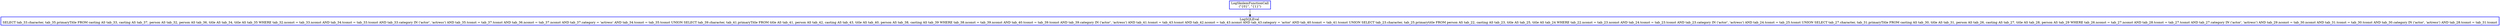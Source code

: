digraph  g{
node [shape=rectangle, color=black, fontcolor=black, style=bold]
0 [label="LogSkolemFunctionCall
(\"{0}\", \"{1}\")" , color = blue] ; 
1 [label="LogSQLEval 
SELECT tab_33.character, tab_35.primaryTitle FROM casting AS tab_33, casting AS tab_37, person AS tab_32, person AS tab_36, title AS tab_34, title AS tab_35 WHERE tab_32.nconst = tab_33.nconst AND tab_34.tconst = tab_33.tconst AND tab_33.category IN ('actor', 'actress') AND tab_35.tconst = tab_37.tconst AND tab_36.nconst = tab_37.nconst AND tab_37.category = 'actress' AND tab_34.tconst = tab_35.tconst UNION SELECT tab_39.character, tab_41.primaryTitle FROM title AS tab_41, person AS tab_42, casting AS tab_43, title AS tab_40, person AS tab_38, casting AS tab_39 WHERE tab_38.nconst = tab_39.nconst AND tab_40.tconst = tab_39.tconst AND tab_39.category IN ('actor', 'actress') AND tab_41.tconst = tab_43.tconst AND tab_42.nconst = tab_43.nconst AND tab_43.category = 'actor' AND tab_40.tconst = tab_41.tconst UNION SELECT tab_23.character, tab_25.primarytitle FROM person AS tab_22, casting AS tab_23, title AS tab_25, title AS tab_24 WHERE tab_22.nconst = tab_23.nconst AND tab_24.tconst = tab_23.tconst AND tab_23.category IN ('actor', 'actress') AND tab_24.tconst = tab_25.tconst UNION SELECT tab_27.character, tab_31.primaryTitle FROM casting AS tab_30, title AS tab_31, person AS tab_26, casting AS tab_27, title AS tab_28, person AS tab_29 WHERE tab_26.nconst = tab_27.nconst AND tab_28.tconst = tab_27.tconst AND tab_27.category IN ('actor', 'actress') AND tab_29.nconst = tab_30.nconst AND tab_31.tconst = tab_30.tconst AND tab_30.category IN ('actor', 'actress') AND tab_28.tconst = tab_31.tconst", color = blue] ; 
0 -> 1 ; 
}

